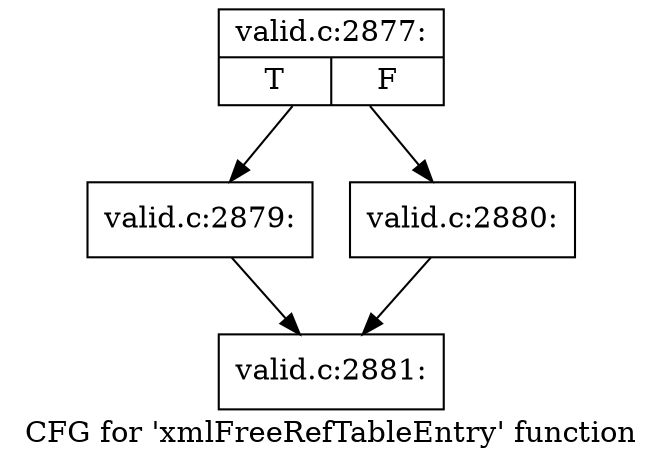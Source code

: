 digraph "CFG for 'xmlFreeRefTableEntry' function" {
	label="CFG for 'xmlFreeRefTableEntry' function";

	Node0x55fa50e257c0 [shape=record,label="{valid.c:2877:|{<s0>T|<s1>F}}"];
	Node0x55fa50e257c0 -> Node0x55fa50e26790;
	Node0x55fa50e257c0 -> Node0x55fa50e27c20;
	Node0x55fa50e26790 [shape=record,label="{valid.c:2879:}"];
	Node0x55fa50e26790 -> Node0x55fa50e261d0;
	Node0x55fa50e27c20 [shape=record,label="{valid.c:2880:}"];
	Node0x55fa50e27c20 -> Node0x55fa50e261d0;
	Node0x55fa50e261d0 [shape=record,label="{valid.c:2881:}"];
}
